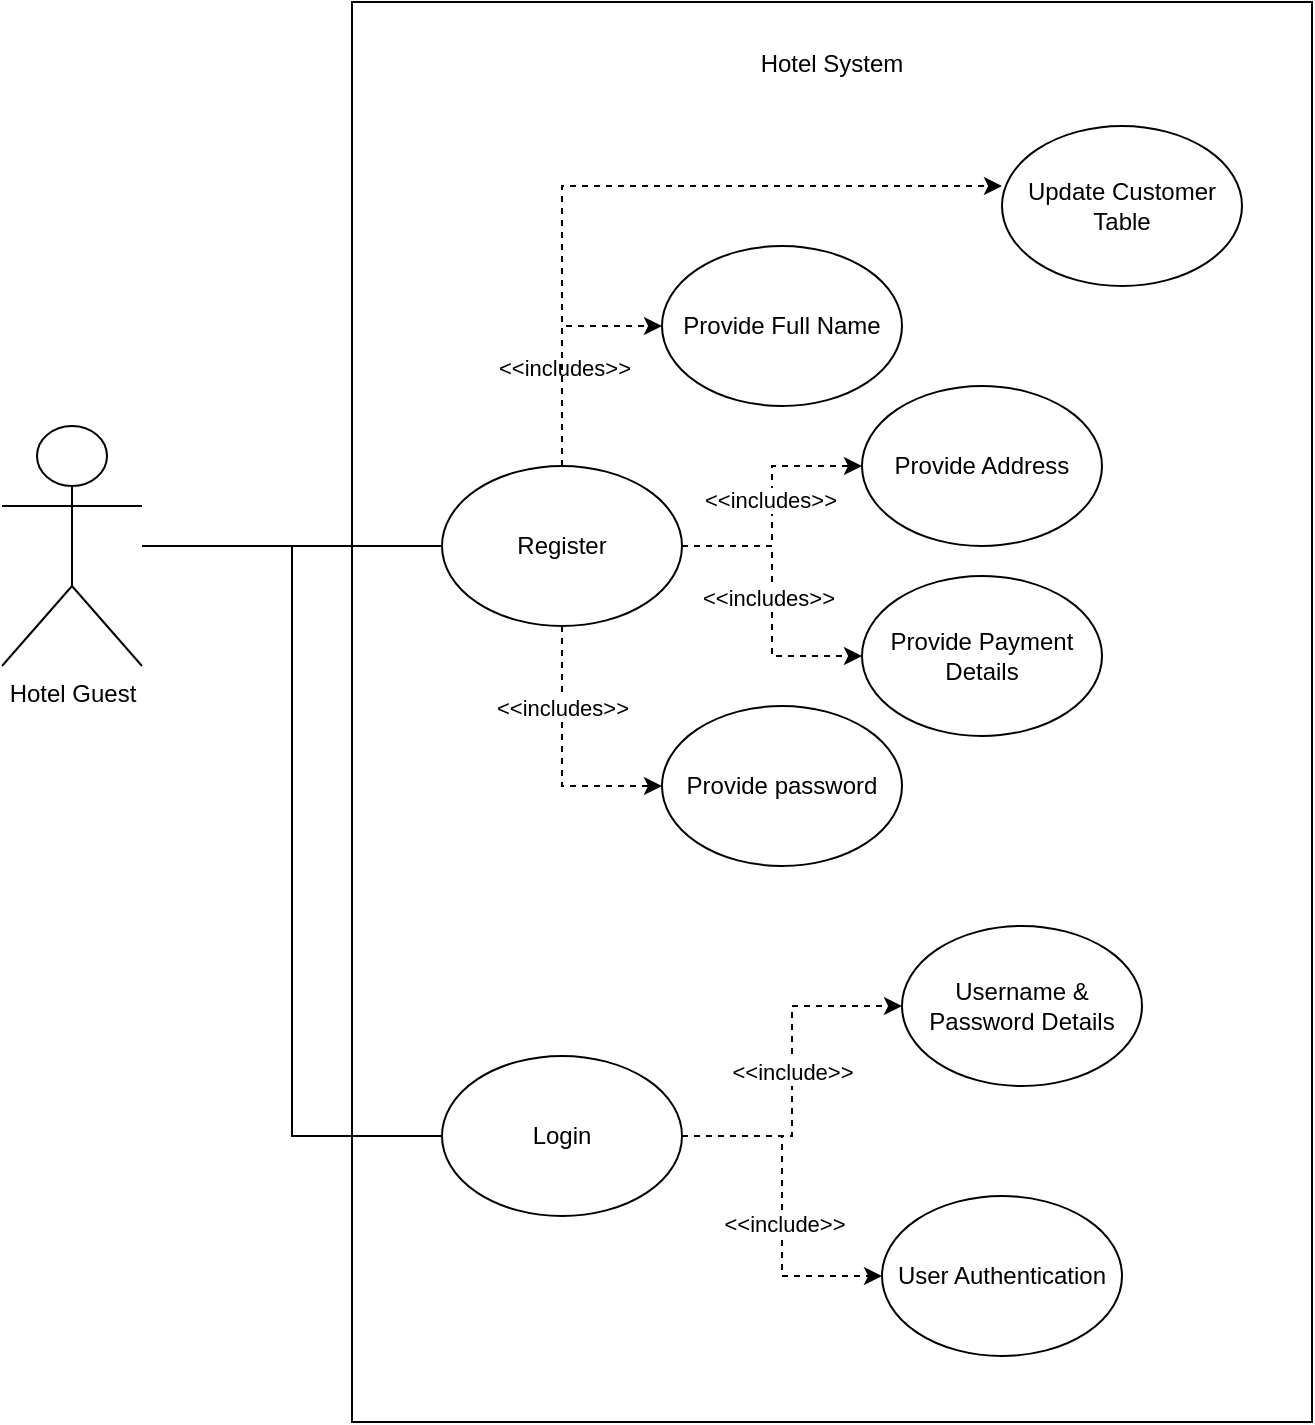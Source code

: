 <mxfile version="20.3.0" type="device"><diagram id="eoUzgl1UyemiGeppgUgw" name="Page-1"><mxGraphModel dx="1697" dy="1153" grid="1" gridSize="10" guides="1" tooltips="1" connect="1" arrows="1" fold="1" page="1" pageScale="1" pageWidth="1100" pageHeight="850" math="0" shadow="0"><root><mxCell id="0"/><mxCell id="1" parent="0"/><mxCell id="b9UvwwhkpFAetKVUpnje-4" value="" style="rounded=0;whiteSpace=wrap;html=1;" parent="1" vertex="1"><mxGeometry x="328" y="67" width="480" height="710" as="geometry"/></mxCell><mxCell id="b9UvwwhkpFAetKVUpnje-40" style="edgeStyle=orthogonalEdgeStyle;rounded=0;orthogonalLoop=1;jettySize=auto;html=1;endArrow=none;endFill=0;" parent="1" source="b9UvwwhkpFAetKVUpnje-5" target="b9UvwwhkpFAetKVUpnje-11" edge="1"><mxGeometry relative="1" as="geometry"/></mxCell><mxCell id="b9UvwwhkpFAetKVUpnje-43" style="edgeStyle=orthogonalEdgeStyle;rounded=0;orthogonalLoop=1;jettySize=auto;html=1;entryX=0;entryY=0.5;entryDx=0;entryDy=0;endArrow=none;endFill=0;" parent="1" source="b9UvwwhkpFAetKVUpnje-5" target="b9UvwwhkpFAetKVUpnje-10" edge="1"><mxGeometry relative="1" as="geometry"/></mxCell><mxCell id="b9UvwwhkpFAetKVUpnje-5" value="Hotel Guest" style="shape=umlActor;verticalLabelPosition=bottom;verticalAlign=top;html=1;outlineConnect=0;" parent="1" vertex="1"><mxGeometry x="153" y="279" width="70" height="120" as="geometry"/></mxCell><mxCell id="b9UvwwhkpFAetKVUpnje-9" value="Hotel System" style="text;html=1;strokeColor=none;fillColor=none;align=center;verticalAlign=middle;whiteSpace=wrap;rounded=0;" parent="1" vertex="1"><mxGeometry x="503" y="83" width="130" height="30" as="geometry"/></mxCell><mxCell id="b9UvwwhkpFAetKVUpnje-21" value="&amp;lt;&amp;lt;include&amp;gt;&amp;gt;" style="edgeStyle=orthogonalEdgeStyle;rounded=0;orthogonalLoop=1;jettySize=auto;html=1;exitX=1;exitY=0.5;exitDx=0;exitDy=0;entryX=0;entryY=0.5;entryDx=0;entryDy=0;dashed=1;" parent="1" source="b9UvwwhkpFAetKVUpnje-10" target="b9UvwwhkpFAetKVUpnje-13" edge="1"><mxGeometry relative="1" as="geometry"/></mxCell><mxCell id="b9UvwwhkpFAetKVUpnje-22" style="edgeStyle=orthogonalEdgeStyle;rounded=0;orthogonalLoop=1;jettySize=auto;html=1;exitX=1;exitY=0.5;exitDx=0;exitDy=0;entryX=0;entryY=0.5;entryDx=0;entryDy=0;dashed=1;" parent="1" source="b9UvwwhkpFAetKVUpnje-10" target="b9UvwwhkpFAetKVUpnje-12" edge="1"><mxGeometry relative="1" as="geometry"><Array as="points"><mxPoint x="543" y="634"/><mxPoint x="543" y="704"/></Array></mxGeometry></mxCell><mxCell id="b9UvwwhkpFAetKVUpnje-23" value="&amp;lt;&amp;lt;include&amp;gt;&amp;gt;" style="edgeLabel;html=1;align=center;verticalAlign=middle;resizable=0;points=[];" parent="b9UvwwhkpFAetKVUpnje-22" vertex="1" connectable="0"><mxGeometry x="0.103" y="1" relative="1" as="geometry"><mxPoint as="offset"/></mxGeometry></mxCell><mxCell id="b9UvwwhkpFAetKVUpnje-10" value="Login" style="ellipse;whiteSpace=wrap;html=1;" parent="1" vertex="1"><mxGeometry x="373" y="594" width="120" height="80" as="geometry"/></mxCell><mxCell id="b9UvwwhkpFAetKVUpnje-29" style="edgeStyle=orthogonalEdgeStyle;rounded=0;orthogonalLoop=1;jettySize=auto;html=1;entryX=0;entryY=0.5;entryDx=0;entryDy=0;dashed=1;" parent="1" source="b9UvwwhkpFAetKVUpnje-11" target="b9UvwwhkpFAetKVUpnje-20" edge="1"><mxGeometry relative="1" as="geometry"/></mxCell><mxCell id="b9UvwwhkpFAetKVUpnje-33" value="&amp;lt;&amp;lt;includes&amp;gt;&amp;gt;" style="edgeLabel;html=1;align=center;verticalAlign=middle;resizable=0;points=[];" parent="b9UvwwhkpFAetKVUpnje-29" vertex="1" connectable="0"><mxGeometry x="-0.175" y="-1" relative="1" as="geometry"><mxPoint as="offset"/></mxGeometry></mxCell><mxCell id="b9UvwwhkpFAetKVUpnje-30" style="edgeStyle=orthogonalEdgeStyle;rounded=0;orthogonalLoop=1;jettySize=auto;html=1;exitX=1;exitY=0.5;exitDx=0;exitDy=0;entryX=0;entryY=0.5;entryDx=0;entryDy=0;dashed=1;" parent="1" source="b9UvwwhkpFAetKVUpnje-11" target="b9UvwwhkpFAetKVUpnje-24" edge="1"><mxGeometry relative="1" as="geometry"/></mxCell><mxCell id="b9UvwwhkpFAetKVUpnje-34" value="&amp;lt;&amp;lt;includes&amp;gt;&amp;gt;" style="edgeLabel;html=1;align=center;verticalAlign=middle;resizable=0;points=[];" parent="b9UvwwhkpFAetKVUpnje-30" vertex="1" connectable="0"><mxGeometry x="0.057" y="1" relative="1" as="geometry"><mxPoint as="offset"/></mxGeometry></mxCell><mxCell id="b9UvwwhkpFAetKVUpnje-31" style="edgeStyle=orthogonalEdgeStyle;rounded=0;orthogonalLoop=1;jettySize=auto;html=1;exitX=1;exitY=0.5;exitDx=0;exitDy=0;dashed=1;" parent="1" source="b9UvwwhkpFAetKVUpnje-11" target="b9UvwwhkpFAetKVUpnje-25" edge="1"><mxGeometry relative="1" as="geometry"/></mxCell><mxCell id="b9UvwwhkpFAetKVUpnje-35" value="&amp;lt;&amp;lt;includes&amp;gt;&amp;gt;" style="edgeLabel;html=1;align=center;verticalAlign=middle;resizable=0;points=[];" parent="b9UvwwhkpFAetKVUpnje-31" vertex="1" connectable="0"><mxGeometry x="-0.023" y="-2" relative="1" as="geometry"><mxPoint as="offset"/></mxGeometry></mxCell><mxCell id="b9UvwwhkpFAetKVUpnje-32" style="edgeStyle=orthogonalEdgeStyle;rounded=0;orthogonalLoop=1;jettySize=auto;html=1;exitX=0.5;exitY=1;exitDx=0;exitDy=0;entryX=0;entryY=0.5;entryDx=0;entryDy=0;dashed=1;" parent="1" source="b9UvwwhkpFAetKVUpnje-11" target="b9UvwwhkpFAetKVUpnje-26" edge="1"><mxGeometry relative="1" as="geometry"/></mxCell><mxCell id="b9UvwwhkpFAetKVUpnje-36" value="&amp;lt;&amp;lt;includes&amp;gt;&amp;gt;" style="edgeLabel;html=1;align=center;verticalAlign=middle;resizable=0;points=[];" parent="b9UvwwhkpFAetKVUpnje-32" vertex="1" connectable="0"><mxGeometry x="-0.368" relative="1" as="geometry"><mxPoint as="offset"/></mxGeometry></mxCell><mxCell id="b9UvwwhkpFAetKVUpnje-37" style="edgeStyle=orthogonalEdgeStyle;rounded=0;orthogonalLoop=1;jettySize=auto;html=1;exitX=0.5;exitY=0;exitDx=0;exitDy=0;entryX=0;entryY=0.375;entryDx=0;entryDy=0;entryPerimeter=0;dashed=1;" parent="1" source="b9UvwwhkpFAetKVUpnje-11" target="b9UvwwhkpFAetKVUpnje-28" edge="1"><mxGeometry relative="1" as="geometry"/></mxCell><mxCell id="b9UvwwhkpFAetKVUpnje-11" value="Register" style="ellipse;whiteSpace=wrap;html=1;" parent="1" vertex="1"><mxGeometry x="373" y="299" width="120" height="80" as="geometry"/></mxCell><mxCell id="b9UvwwhkpFAetKVUpnje-12" value="User Authentication" style="ellipse;whiteSpace=wrap;html=1;" parent="1" vertex="1"><mxGeometry x="593" y="664" width="120" height="80" as="geometry"/></mxCell><mxCell id="b9UvwwhkpFAetKVUpnje-13" value="Username &amp;amp; Password Details" style="ellipse;whiteSpace=wrap;html=1;" parent="1" vertex="1"><mxGeometry x="603" y="529" width="120" height="80" as="geometry"/></mxCell><mxCell id="b9UvwwhkpFAetKVUpnje-20" value="Provide Full Name" style="ellipse;whiteSpace=wrap;html=1;" parent="1" vertex="1"><mxGeometry x="483" y="189" width="120" height="80" as="geometry"/></mxCell><mxCell id="b9UvwwhkpFAetKVUpnje-24" value="Provide Address" style="ellipse;whiteSpace=wrap;html=1;" parent="1" vertex="1"><mxGeometry x="583" y="259" width="120" height="80" as="geometry"/></mxCell><mxCell id="b9UvwwhkpFAetKVUpnje-25" value="Provide Payment Details" style="ellipse;whiteSpace=wrap;html=1;" parent="1" vertex="1"><mxGeometry x="583" y="354" width="120" height="80" as="geometry"/></mxCell><mxCell id="b9UvwwhkpFAetKVUpnje-26" value="Provide password" style="ellipse;whiteSpace=wrap;html=1;" parent="1" vertex="1"><mxGeometry x="483" y="419" width="120" height="80" as="geometry"/></mxCell><mxCell id="b9UvwwhkpFAetKVUpnje-28" value="Update Customer Table" style="ellipse;whiteSpace=wrap;html=1;" parent="1" vertex="1"><mxGeometry x="653" y="129" width="120" height="80" as="geometry"/></mxCell></root></mxGraphModel></diagram></mxfile>